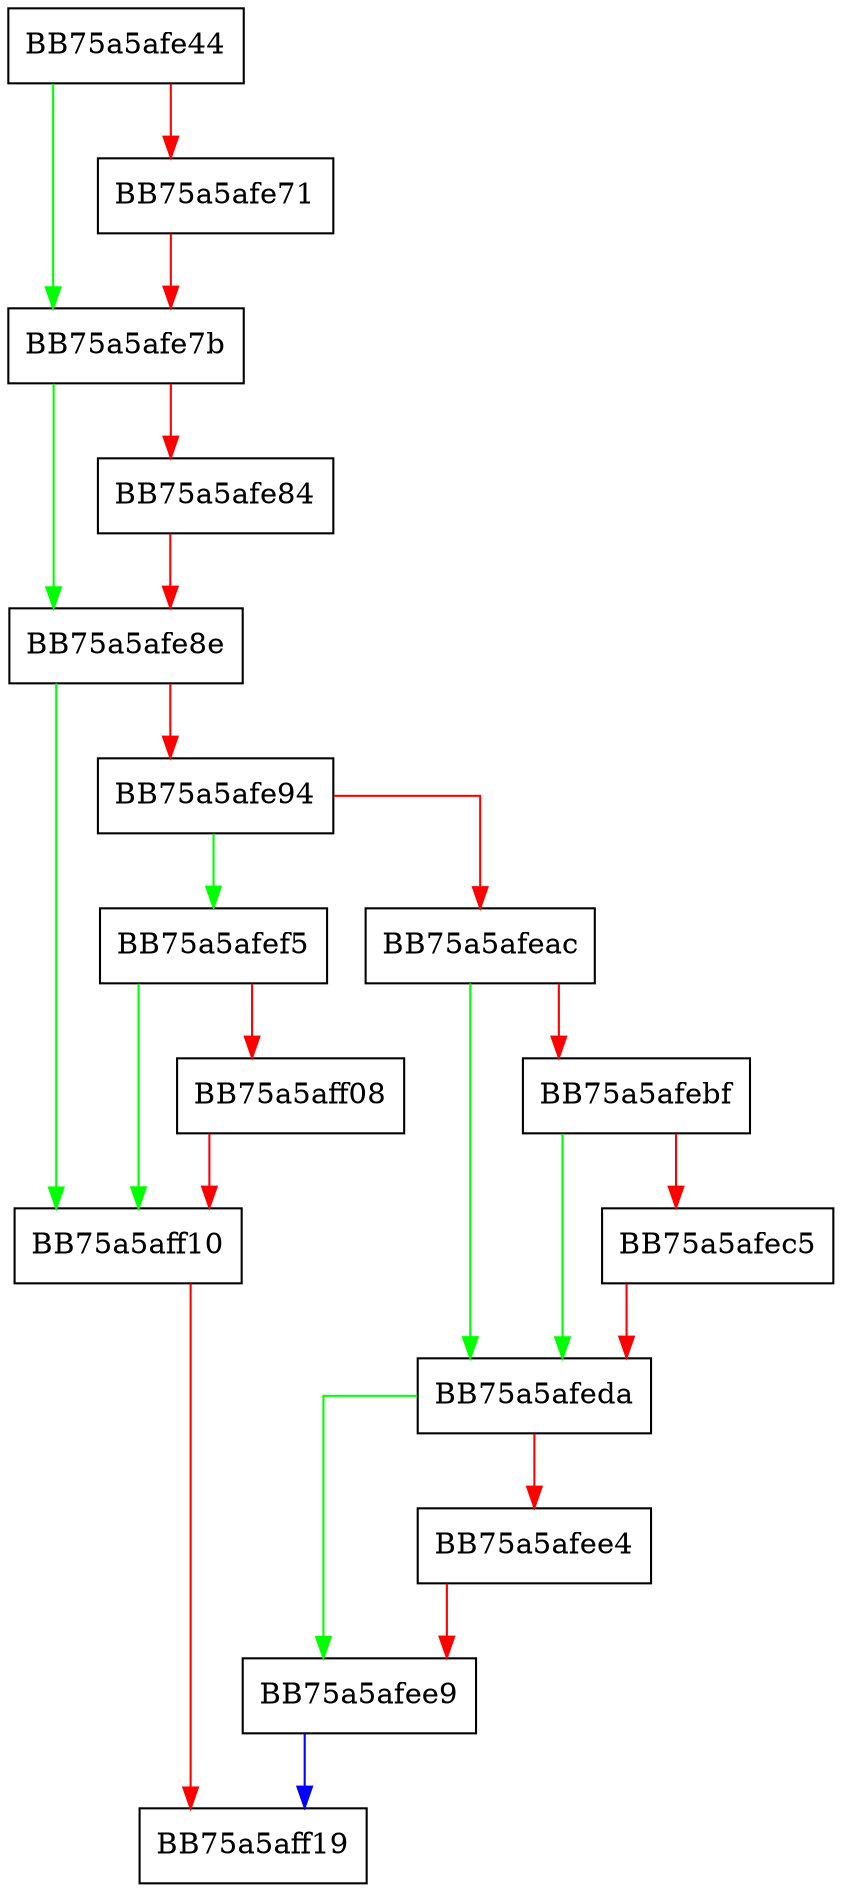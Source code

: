 digraph UninstallKsl {
  node [shape="box"];
  graph [splines=ortho];
  BB75a5afe44 -> BB75a5afe7b [color="green"];
  BB75a5afe44 -> BB75a5afe71 [color="red"];
  BB75a5afe71 -> BB75a5afe7b [color="red"];
  BB75a5afe7b -> BB75a5afe8e [color="green"];
  BB75a5afe7b -> BB75a5afe84 [color="red"];
  BB75a5afe84 -> BB75a5afe8e [color="red"];
  BB75a5afe8e -> BB75a5aff10 [color="green"];
  BB75a5afe8e -> BB75a5afe94 [color="red"];
  BB75a5afe94 -> BB75a5afef5 [color="green"];
  BB75a5afe94 -> BB75a5afeac [color="red"];
  BB75a5afeac -> BB75a5afeda [color="green"];
  BB75a5afeac -> BB75a5afebf [color="red"];
  BB75a5afebf -> BB75a5afeda [color="green"];
  BB75a5afebf -> BB75a5afec5 [color="red"];
  BB75a5afec5 -> BB75a5afeda [color="red"];
  BB75a5afeda -> BB75a5afee9 [color="green"];
  BB75a5afeda -> BB75a5afee4 [color="red"];
  BB75a5afee4 -> BB75a5afee9 [color="red"];
  BB75a5afee9 -> BB75a5aff19 [color="blue"];
  BB75a5afef5 -> BB75a5aff10 [color="green"];
  BB75a5afef5 -> BB75a5aff08 [color="red"];
  BB75a5aff08 -> BB75a5aff10 [color="red"];
  BB75a5aff10 -> BB75a5aff19 [color="red"];
}